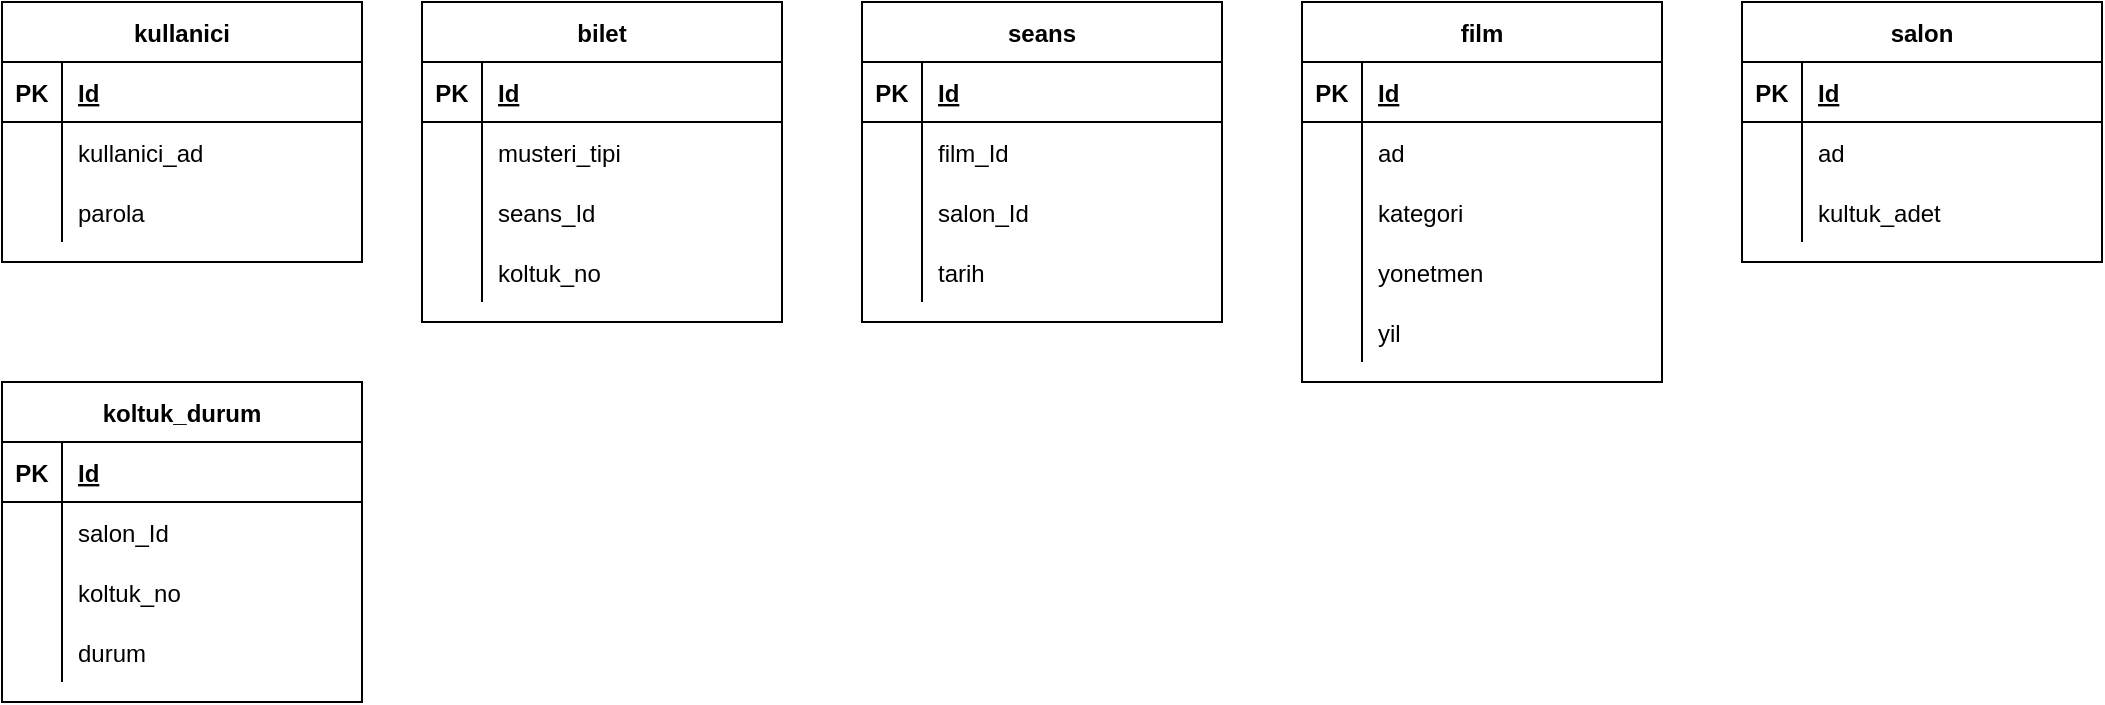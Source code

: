 <mxfile version="13.7.9" type="device"><diagram id="R2lEEEUBdFMjLlhIrx00" name="Page-1"><mxGraphModel dx="1422" dy="850" grid="1" gridSize="10" guides="1" tooltips="1" connect="1" arrows="1" fold="1" page="1" pageScale="1" pageWidth="1600" pageHeight="1200" math="0" shadow="0" extFonts="Permanent Marker^https://fonts.googleapis.com/css?family=Permanent+Marker"><root><mxCell id="0"/><mxCell id="1" parent="0"/><mxCell id="onEYbZGnoYRJZvVMmhJN-58" value="bilet" style="shape=table;startSize=30;container=1;collapsible=1;childLayout=tableLayout;fixedRows=1;rowLines=0;fontStyle=1;align=center;resizeLast=1;" parent="1" vertex="1"><mxGeometry x="380" y="250" width="180" height="160" as="geometry"/></mxCell><mxCell id="onEYbZGnoYRJZvVMmhJN-59" value="" style="shape=partialRectangle;collapsible=0;dropTarget=0;pointerEvents=0;fillColor=none;top=0;left=0;bottom=1;right=0;points=[[0,0.5],[1,0.5]];portConstraint=eastwest;" parent="onEYbZGnoYRJZvVMmhJN-58" vertex="1"><mxGeometry y="30" width="180" height="30" as="geometry"/></mxCell><mxCell id="onEYbZGnoYRJZvVMmhJN-60" value="PK" style="shape=partialRectangle;connectable=0;fillColor=none;top=0;left=0;bottom=0;right=0;fontStyle=1;overflow=hidden;" parent="onEYbZGnoYRJZvVMmhJN-59" vertex="1"><mxGeometry width="30" height="30" as="geometry"/></mxCell><mxCell id="onEYbZGnoYRJZvVMmhJN-61" value="Id" style="shape=partialRectangle;connectable=0;fillColor=none;top=0;left=0;bottom=0;right=0;align=left;spacingLeft=6;fontStyle=5;overflow=hidden;" parent="onEYbZGnoYRJZvVMmhJN-59" vertex="1"><mxGeometry x="30" width="150" height="30" as="geometry"/></mxCell><mxCell id="Y_MWF_SglJZVm8srUjSb-14" value="" style="shape=partialRectangle;collapsible=0;dropTarget=0;pointerEvents=0;fillColor=none;top=0;left=0;bottom=0;right=0;points=[[0,0.5],[1,0.5]];portConstraint=eastwest;" parent="onEYbZGnoYRJZvVMmhJN-58" vertex="1"><mxGeometry y="60" width="180" height="30" as="geometry"/></mxCell><mxCell id="Y_MWF_SglJZVm8srUjSb-15" value="" style="shape=partialRectangle;connectable=0;fillColor=none;top=0;left=0;bottom=0;right=0;editable=1;overflow=hidden;" parent="Y_MWF_SglJZVm8srUjSb-14" vertex="1"><mxGeometry width="30" height="30" as="geometry"/></mxCell><mxCell id="Y_MWF_SglJZVm8srUjSb-16" value="musteri_tipi" style="shape=partialRectangle;connectable=0;fillColor=none;top=0;left=0;bottom=0;right=0;align=left;spacingLeft=6;overflow=hidden;" parent="Y_MWF_SglJZVm8srUjSb-14" vertex="1"><mxGeometry x="30" width="150" height="30" as="geometry"/></mxCell><mxCell id="Y_MWF_SglJZVm8srUjSb-11" value="" style="shape=partialRectangle;collapsible=0;dropTarget=0;pointerEvents=0;fillColor=none;top=0;left=0;bottom=0;right=0;points=[[0,0.5],[1,0.5]];portConstraint=eastwest;" parent="onEYbZGnoYRJZvVMmhJN-58" vertex="1"><mxGeometry y="90" width="180" height="30" as="geometry"/></mxCell><mxCell id="Y_MWF_SglJZVm8srUjSb-12" value="" style="shape=partialRectangle;connectable=0;fillColor=none;top=0;left=0;bottom=0;right=0;editable=1;overflow=hidden;" parent="Y_MWF_SglJZVm8srUjSb-11" vertex="1"><mxGeometry width="30" height="30" as="geometry"/></mxCell><mxCell id="Y_MWF_SglJZVm8srUjSb-13" value="seans_Id" style="shape=partialRectangle;connectable=0;fillColor=none;top=0;left=0;bottom=0;right=0;align=left;spacingLeft=6;overflow=hidden;" parent="Y_MWF_SglJZVm8srUjSb-11" vertex="1"><mxGeometry x="30" width="150" height="30" as="geometry"/></mxCell><mxCell id="Y_MWF_SglJZVm8srUjSb-20" value="" style="shape=partialRectangle;collapsible=0;dropTarget=0;pointerEvents=0;fillColor=none;top=0;left=0;bottom=0;right=0;points=[[0,0.5],[1,0.5]];portConstraint=eastwest;" parent="onEYbZGnoYRJZvVMmhJN-58" vertex="1"><mxGeometry y="120" width="180" height="30" as="geometry"/></mxCell><mxCell id="Y_MWF_SglJZVm8srUjSb-21" value="" style="shape=partialRectangle;connectable=0;fillColor=none;top=0;left=0;bottom=0;right=0;editable=1;overflow=hidden;" parent="Y_MWF_SglJZVm8srUjSb-20" vertex="1"><mxGeometry width="30" height="30" as="geometry"/></mxCell><mxCell id="Y_MWF_SglJZVm8srUjSb-22" value="koltuk_no" style="shape=partialRectangle;connectable=0;fillColor=none;top=0;left=0;bottom=0;right=0;align=left;spacingLeft=6;overflow=hidden;" parent="Y_MWF_SglJZVm8srUjSb-20" vertex="1"><mxGeometry x="30" width="150" height="30" as="geometry"/></mxCell><mxCell id="onEYbZGnoYRJZvVMmhJN-44" value="seans" style="shape=table;startSize=30;container=1;collapsible=1;childLayout=tableLayout;fixedRows=1;rowLines=0;fontStyle=1;align=center;resizeLast=1;" parent="1" vertex="1"><mxGeometry x="600" y="250" width="180" height="160" as="geometry"/></mxCell><mxCell id="onEYbZGnoYRJZvVMmhJN-45" value="" style="shape=partialRectangle;collapsible=0;dropTarget=0;pointerEvents=0;fillColor=none;top=0;left=0;bottom=1;right=0;points=[[0,0.5],[1,0.5]];portConstraint=eastwest;" parent="onEYbZGnoYRJZvVMmhJN-44" vertex="1"><mxGeometry y="30" width="180" height="30" as="geometry"/></mxCell><mxCell id="onEYbZGnoYRJZvVMmhJN-46" value="PK" style="shape=partialRectangle;connectable=0;fillColor=none;top=0;left=0;bottom=0;right=0;fontStyle=1;overflow=hidden;" parent="onEYbZGnoYRJZvVMmhJN-45" vertex="1"><mxGeometry width="30" height="30" as="geometry"/></mxCell><mxCell id="onEYbZGnoYRJZvVMmhJN-47" value="Id" style="shape=partialRectangle;connectable=0;fillColor=none;top=0;left=0;bottom=0;right=0;align=left;spacingLeft=6;fontStyle=5;overflow=hidden;" parent="onEYbZGnoYRJZvVMmhJN-45" vertex="1"><mxGeometry x="30" width="150" height="30" as="geometry"/></mxCell><mxCell id="onEYbZGnoYRJZvVMmhJN-48" value="" style="shape=partialRectangle;collapsible=0;dropTarget=0;pointerEvents=0;fillColor=none;top=0;left=0;bottom=0;right=0;points=[[0,0.5],[1,0.5]];portConstraint=eastwest;" parent="onEYbZGnoYRJZvVMmhJN-44" vertex="1"><mxGeometry y="60" width="180" height="30" as="geometry"/></mxCell><mxCell id="onEYbZGnoYRJZvVMmhJN-49" value="" style="shape=partialRectangle;connectable=0;fillColor=none;top=0;left=0;bottom=0;right=0;editable=1;overflow=hidden;" parent="onEYbZGnoYRJZvVMmhJN-48" vertex="1"><mxGeometry width="30" height="30" as="geometry"/></mxCell><mxCell id="onEYbZGnoYRJZvVMmhJN-50" value="film_Id" style="shape=partialRectangle;connectable=0;fillColor=none;top=0;left=0;bottom=0;right=0;align=left;spacingLeft=6;overflow=hidden;" parent="onEYbZGnoYRJZvVMmhJN-48" vertex="1"><mxGeometry x="30" width="150" height="30" as="geometry"/></mxCell><mxCell id="Y_MWF_SglJZVm8srUjSb-38" value="" style="shape=partialRectangle;collapsible=0;dropTarget=0;pointerEvents=0;fillColor=none;top=0;left=0;bottom=0;right=0;points=[[0,0.5],[1,0.5]];portConstraint=eastwest;" parent="onEYbZGnoYRJZvVMmhJN-44" vertex="1"><mxGeometry y="90" width="180" height="30" as="geometry"/></mxCell><mxCell id="Y_MWF_SglJZVm8srUjSb-39" value="" style="shape=partialRectangle;connectable=0;fillColor=none;top=0;left=0;bottom=0;right=0;editable=1;overflow=hidden;" parent="Y_MWF_SglJZVm8srUjSb-38" vertex="1"><mxGeometry width="30" height="30" as="geometry"/></mxCell><mxCell id="Y_MWF_SglJZVm8srUjSb-40" value="salon_Id" style="shape=partialRectangle;connectable=0;fillColor=none;top=0;left=0;bottom=0;right=0;align=left;spacingLeft=6;overflow=hidden;" parent="Y_MWF_SglJZVm8srUjSb-38" vertex="1"><mxGeometry x="30" width="150" height="30" as="geometry"/></mxCell><mxCell id="Y_MWF_SglJZVm8srUjSb-41" value="" style="shape=partialRectangle;collapsible=0;dropTarget=0;pointerEvents=0;fillColor=none;top=0;left=0;bottom=0;right=0;points=[[0,0.5],[1,0.5]];portConstraint=eastwest;" parent="onEYbZGnoYRJZvVMmhJN-44" vertex="1"><mxGeometry y="120" width="180" height="30" as="geometry"/></mxCell><mxCell id="Y_MWF_SglJZVm8srUjSb-42" value="" style="shape=partialRectangle;connectable=0;fillColor=none;top=0;left=0;bottom=0;right=0;editable=1;overflow=hidden;" parent="Y_MWF_SglJZVm8srUjSb-41" vertex="1"><mxGeometry width="30" height="30" as="geometry"/></mxCell><mxCell id="Y_MWF_SglJZVm8srUjSb-43" value="tarih" style="shape=partialRectangle;connectable=0;fillColor=none;top=0;left=0;bottom=0;right=0;align=left;spacingLeft=6;overflow=hidden;" parent="Y_MWF_SglJZVm8srUjSb-41" vertex="1"><mxGeometry x="30" width="150" height="30" as="geometry"/></mxCell><mxCell id="onEYbZGnoYRJZvVMmhJN-14" value="film" style="shape=table;startSize=30;container=1;collapsible=1;childLayout=tableLayout;fixedRows=1;rowLines=0;fontStyle=1;align=center;resizeLast=1;" parent="1" vertex="1"><mxGeometry x="820" y="250" width="180" height="190" as="geometry"/></mxCell><mxCell id="onEYbZGnoYRJZvVMmhJN-15" value="" style="shape=partialRectangle;collapsible=0;dropTarget=0;pointerEvents=0;fillColor=none;top=0;left=0;bottom=1;right=0;points=[[0,0.5],[1,0.5]];portConstraint=eastwest;" parent="onEYbZGnoYRJZvVMmhJN-14" vertex="1"><mxGeometry y="30" width="180" height="30" as="geometry"/></mxCell><mxCell id="onEYbZGnoYRJZvVMmhJN-16" value="PK" style="shape=partialRectangle;connectable=0;fillColor=none;top=0;left=0;bottom=0;right=0;fontStyle=1;overflow=hidden;" parent="onEYbZGnoYRJZvVMmhJN-15" vertex="1"><mxGeometry width="30" height="30" as="geometry"/></mxCell><mxCell id="onEYbZGnoYRJZvVMmhJN-17" value="Id" style="shape=partialRectangle;connectable=0;fillColor=none;top=0;left=0;bottom=0;right=0;align=left;spacingLeft=6;fontStyle=5;overflow=hidden;" parent="onEYbZGnoYRJZvVMmhJN-15" vertex="1"><mxGeometry x="30" width="150" height="30" as="geometry"/></mxCell><mxCell id="onEYbZGnoYRJZvVMmhJN-18" value="" style="shape=partialRectangle;collapsible=0;dropTarget=0;pointerEvents=0;fillColor=none;top=0;left=0;bottom=0;right=0;points=[[0,0.5],[1,0.5]];portConstraint=eastwest;" parent="onEYbZGnoYRJZvVMmhJN-14" vertex="1"><mxGeometry y="60" width="180" height="30" as="geometry"/></mxCell><mxCell id="onEYbZGnoYRJZvVMmhJN-19" value="" style="shape=partialRectangle;connectable=0;fillColor=none;top=0;left=0;bottom=0;right=0;editable=1;overflow=hidden;" parent="onEYbZGnoYRJZvVMmhJN-18" vertex="1"><mxGeometry width="30" height="30" as="geometry"/></mxCell><mxCell id="onEYbZGnoYRJZvVMmhJN-20" value="ad" style="shape=partialRectangle;connectable=0;fillColor=none;top=0;left=0;bottom=0;right=0;align=left;spacingLeft=6;overflow=hidden;" parent="onEYbZGnoYRJZvVMmhJN-18" vertex="1"><mxGeometry x="30" width="150" height="30" as="geometry"/></mxCell><mxCell id="Y_MWF_SglJZVm8srUjSb-23" value="" style="shape=partialRectangle;collapsible=0;dropTarget=0;pointerEvents=0;fillColor=none;top=0;left=0;bottom=0;right=0;points=[[0,0.5],[1,0.5]];portConstraint=eastwest;" parent="onEYbZGnoYRJZvVMmhJN-14" vertex="1"><mxGeometry y="90" width="180" height="30" as="geometry"/></mxCell><mxCell id="Y_MWF_SglJZVm8srUjSb-24" value="" style="shape=partialRectangle;connectable=0;fillColor=none;top=0;left=0;bottom=0;right=0;editable=1;overflow=hidden;" parent="Y_MWF_SglJZVm8srUjSb-23" vertex="1"><mxGeometry width="30" height="30" as="geometry"/></mxCell><mxCell id="Y_MWF_SglJZVm8srUjSb-25" value="kategori" style="shape=partialRectangle;connectable=0;fillColor=none;top=0;left=0;bottom=0;right=0;align=left;spacingLeft=6;overflow=hidden;" parent="Y_MWF_SglJZVm8srUjSb-23" vertex="1"><mxGeometry x="30" width="150" height="30" as="geometry"/></mxCell><mxCell id="Y_MWF_SglJZVm8srUjSb-26" value="" style="shape=partialRectangle;collapsible=0;dropTarget=0;pointerEvents=0;fillColor=none;top=0;left=0;bottom=0;right=0;points=[[0,0.5],[1,0.5]];portConstraint=eastwest;" parent="onEYbZGnoYRJZvVMmhJN-14" vertex="1"><mxGeometry y="120" width="180" height="30" as="geometry"/></mxCell><mxCell id="Y_MWF_SglJZVm8srUjSb-27" value="" style="shape=partialRectangle;connectable=0;fillColor=none;top=0;left=0;bottom=0;right=0;editable=1;overflow=hidden;" parent="Y_MWF_SglJZVm8srUjSb-26" vertex="1"><mxGeometry width="30" height="30" as="geometry"/></mxCell><mxCell id="Y_MWF_SglJZVm8srUjSb-28" value="yonetmen" style="shape=partialRectangle;connectable=0;fillColor=none;top=0;left=0;bottom=0;right=0;align=left;spacingLeft=6;overflow=hidden;" parent="Y_MWF_SglJZVm8srUjSb-26" vertex="1"><mxGeometry x="30" width="150" height="30" as="geometry"/></mxCell><mxCell id="Y_MWF_SglJZVm8srUjSb-29" value="" style="shape=partialRectangle;collapsible=0;dropTarget=0;pointerEvents=0;fillColor=none;top=0;left=0;bottom=0;right=0;points=[[0,0.5],[1,0.5]];portConstraint=eastwest;" parent="onEYbZGnoYRJZvVMmhJN-14" vertex="1"><mxGeometry y="150" width="180" height="30" as="geometry"/></mxCell><mxCell id="Y_MWF_SglJZVm8srUjSb-30" value="" style="shape=partialRectangle;connectable=0;fillColor=none;top=0;left=0;bottom=0;right=0;editable=1;overflow=hidden;" parent="Y_MWF_SglJZVm8srUjSb-29" vertex="1"><mxGeometry width="30" height="30" as="geometry"/></mxCell><mxCell id="Y_MWF_SglJZVm8srUjSb-31" value="yil" style="shape=partialRectangle;connectable=0;fillColor=none;top=0;left=0;bottom=0;right=0;align=left;spacingLeft=6;overflow=hidden;" parent="Y_MWF_SglJZVm8srUjSb-29" vertex="1"><mxGeometry x="30" width="150" height="30" as="geometry"/></mxCell><mxCell id="onEYbZGnoYRJZvVMmhJN-34" value="salon" style="shape=table;startSize=30;container=1;collapsible=1;childLayout=tableLayout;fixedRows=1;rowLines=0;fontStyle=1;align=center;resizeLast=1;" parent="1" vertex="1"><mxGeometry x="1040" y="250" width="180" height="130" as="geometry"/></mxCell><mxCell id="onEYbZGnoYRJZvVMmhJN-35" value="" style="shape=partialRectangle;collapsible=0;dropTarget=0;pointerEvents=0;fillColor=none;top=0;left=0;bottom=1;right=0;points=[[0,0.5],[1,0.5]];portConstraint=eastwest;" parent="onEYbZGnoYRJZvVMmhJN-34" vertex="1"><mxGeometry y="30" width="180" height="30" as="geometry"/></mxCell><mxCell id="onEYbZGnoYRJZvVMmhJN-36" value="PK" style="shape=partialRectangle;connectable=0;fillColor=none;top=0;left=0;bottom=0;right=0;fontStyle=1;overflow=hidden;" parent="onEYbZGnoYRJZvVMmhJN-35" vertex="1"><mxGeometry width="30" height="30" as="geometry"/></mxCell><mxCell id="onEYbZGnoYRJZvVMmhJN-37" value="Id" style="shape=partialRectangle;connectable=0;fillColor=none;top=0;left=0;bottom=0;right=0;align=left;spacingLeft=6;fontStyle=5;overflow=hidden;" parent="onEYbZGnoYRJZvVMmhJN-35" vertex="1"><mxGeometry x="30" width="150" height="30" as="geometry"/></mxCell><mxCell id="onEYbZGnoYRJZvVMmhJN-38" value="" style="shape=partialRectangle;collapsible=0;dropTarget=0;pointerEvents=0;fillColor=none;top=0;left=0;bottom=0;right=0;points=[[0,0.5],[1,0.5]];portConstraint=eastwest;" parent="onEYbZGnoYRJZvVMmhJN-34" vertex="1"><mxGeometry y="60" width="180" height="30" as="geometry"/></mxCell><mxCell id="onEYbZGnoYRJZvVMmhJN-39" value="" style="shape=partialRectangle;connectable=0;fillColor=none;top=0;left=0;bottom=0;right=0;editable=1;overflow=hidden;" parent="onEYbZGnoYRJZvVMmhJN-38" vertex="1"><mxGeometry width="30" height="30" as="geometry"/></mxCell><mxCell id="onEYbZGnoYRJZvVMmhJN-40" value="ad" style="shape=partialRectangle;connectable=0;fillColor=none;top=0;left=0;bottom=0;right=0;align=left;spacingLeft=6;overflow=hidden;" parent="onEYbZGnoYRJZvVMmhJN-38" vertex="1"><mxGeometry x="30" width="150" height="30" as="geometry"/></mxCell><mxCell id="Y_MWF_SglJZVm8srUjSb-44" value="" style="shape=partialRectangle;collapsible=0;dropTarget=0;pointerEvents=0;fillColor=none;top=0;left=0;bottom=0;right=0;points=[[0,0.5],[1,0.5]];portConstraint=eastwest;" parent="onEYbZGnoYRJZvVMmhJN-34" vertex="1"><mxGeometry y="90" width="180" height="30" as="geometry"/></mxCell><mxCell id="Y_MWF_SglJZVm8srUjSb-45" value="" style="shape=partialRectangle;connectable=0;fillColor=none;top=0;left=0;bottom=0;right=0;editable=1;overflow=hidden;" parent="Y_MWF_SglJZVm8srUjSb-44" vertex="1"><mxGeometry width="30" height="30" as="geometry"/></mxCell><mxCell id="Y_MWF_SglJZVm8srUjSb-46" value="kultuk_adet" style="shape=partialRectangle;connectable=0;fillColor=none;top=0;left=0;bottom=0;right=0;align=left;spacingLeft=6;overflow=hidden;" parent="Y_MWF_SglJZVm8srUjSb-44" vertex="1"><mxGeometry x="30" width="150" height="30" as="geometry"/></mxCell><mxCell id="onEYbZGnoYRJZvVMmhJN-1" value="kullanici" style="shape=table;startSize=30;container=1;collapsible=1;childLayout=tableLayout;fixedRows=1;rowLines=0;fontStyle=1;align=center;resizeLast=1;" parent="1" vertex="1"><mxGeometry x="170" y="250" width="180" height="130" as="geometry"/></mxCell><mxCell id="onEYbZGnoYRJZvVMmhJN-2" value="" style="shape=partialRectangle;collapsible=0;dropTarget=0;pointerEvents=0;fillColor=none;top=0;left=0;bottom=1;right=0;points=[[0,0.5],[1,0.5]];portConstraint=eastwest;" parent="onEYbZGnoYRJZvVMmhJN-1" vertex="1"><mxGeometry y="30" width="180" height="30" as="geometry"/></mxCell><mxCell id="onEYbZGnoYRJZvVMmhJN-3" value="PK" style="shape=partialRectangle;connectable=0;fillColor=none;top=0;left=0;bottom=0;right=0;fontStyle=1;overflow=hidden;" parent="onEYbZGnoYRJZvVMmhJN-2" vertex="1"><mxGeometry width="30" height="30" as="geometry"/></mxCell><mxCell id="onEYbZGnoYRJZvVMmhJN-4" value="Id" style="shape=partialRectangle;connectable=0;fillColor=none;top=0;left=0;bottom=0;right=0;align=left;spacingLeft=6;fontStyle=5;overflow=hidden;" parent="onEYbZGnoYRJZvVMmhJN-2" vertex="1"><mxGeometry x="30" width="150" height="30" as="geometry"/></mxCell><mxCell id="onEYbZGnoYRJZvVMmhJN-5" value="" style="shape=partialRectangle;collapsible=0;dropTarget=0;pointerEvents=0;fillColor=none;top=0;left=0;bottom=0;right=0;points=[[0,0.5],[1,0.5]];portConstraint=eastwest;" parent="onEYbZGnoYRJZvVMmhJN-1" vertex="1"><mxGeometry y="60" width="180" height="30" as="geometry"/></mxCell><mxCell id="onEYbZGnoYRJZvVMmhJN-6" value="" style="shape=partialRectangle;connectable=0;fillColor=none;top=0;left=0;bottom=0;right=0;editable=1;overflow=hidden;" parent="onEYbZGnoYRJZvVMmhJN-5" vertex="1"><mxGeometry width="30" height="30" as="geometry"/></mxCell><mxCell id="onEYbZGnoYRJZvVMmhJN-7" value="kullanici_ad" style="shape=partialRectangle;connectable=0;fillColor=none;top=0;left=0;bottom=0;right=0;align=left;spacingLeft=6;overflow=hidden;" parent="onEYbZGnoYRJZvVMmhJN-5" vertex="1"><mxGeometry x="30" width="150" height="30" as="geometry"/></mxCell><mxCell id="onEYbZGnoYRJZvVMmhJN-8" value="" style="shape=partialRectangle;collapsible=0;dropTarget=0;pointerEvents=0;fillColor=none;top=0;left=0;bottom=0;right=0;points=[[0,0.5],[1,0.5]];portConstraint=eastwest;" parent="onEYbZGnoYRJZvVMmhJN-1" vertex="1"><mxGeometry y="90" width="180" height="30" as="geometry"/></mxCell><mxCell id="onEYbZGnoYRJZvVMmhJN-9" value="" style="shape=partialRectangle;connectable=0;fillColor=none;top=0;left=0;bottom=0;right=0;editable=1;overflow=hidden;" parent="onEYbZGnoYRJZvVMmhJN-8" vertex="1"><mxGeometry width="30" height="30" as="geometry"/></mxCell><mxCell id="onEYbZGnoYRJZvVMmhJN-10" value="parola" style="shape=partialRectangle;connectable=0;fillColor=none;top=0;left=0;bottom=0;right=0;align=left;spacingLeft=6;overflow=hidden;" parent="onEYbZGnoYRJZvVMmhJN-8" vertex="1"><mxGeometry x="30" width="150" height="30" as="geometry"/></mxCell><mxCell id="YIMDIwdcYs88UTGHPVZi-1" value="koltuk_durum" style="shape=table;startSize=30;container=1;collapsible=1;childLayout=tableLayout;fixedRows=1;rowLines=0;fontStyle=1;align=center;resizeLast=1;" vertex="1" parent="1"><mxGeometry x="170" y="440" width="180" height="160" as="geometry"/></mxCell><mxCell id="YIMDIwdcYs88UTGHPVZi-2" value="" style="shape=partialRectangle;collapsible=0;dropTarget=0;pointerEvents=0;fillColor=none;top=0;left=0;bottom=1;right=0;points=[[0,0.5],[1,0.5]];portConstraint=eastwest;" vertex="1" parent="YIMDIwdcYs88UTGHPVZi-1"><mxGeometry y="30" width="180" height="30" as="geometry"/></mxCell><mxCell id="YIMDIwdcYs88UTGHPVZi-3" value="PK" style="shape=partialRectangle;connectable=0;fillColor=none;top=0;left=0;bottom=0;right=0;fontStyle=1;overflow=hidden;" vertex="1" parent="YIMDIwdcYs88UTGHPVZi-2"><mxGeometry width="30" height="30" as="geometry"/></mxCell><mxCell id="YIMDIwdcYs88UTGHPVZi-4" value="Id" style="shape=partialRectangle;connectable=0;fillColor=none;top=0;left=0;bottom=0;right=0;align=left;spacingLeft=6;fontStyle=5;overflow=hidden;" vertex="1" parent="YIMDIwdcYs88UTGHPVZi-2"><mxGeometry x="30" width="150" height="30" as="geometry"/></mxCell><mxCell id="YIMDIwdcYs88UTGHPVZi-5" value="" style="shape=partialRectangle;collapsible=0;dropTarget=0;pointerEvents=0;fillColor=none;top=0;left=0;bottom=0;right=0;points=[[0,0.5],[1,0.5]];portConstraint=eastwest;" vertex="1" parent="YIMDIwdcYs88UTGHPVZi-1"><mxGeometry y="60" width="180" height="30" as="geometry"/></mxCell><mxCell id="YIMDIwdcYs88UTGHPVZi-6" value="" style="shape=partialRectangle;connectable=0;fillColor=none;top=0;left=0;bottom=0;right=0;editable=1;overflow=hidden;" vertex="1" parent="YIMDIwdcYs88UTGHPVZi-5"><mxGeometry width="30" height="30" as="geometry"/></mxCell><mxCell id="YIMDIwdcYs88UTGHPVZi-7" value="salon_Id" style="shape=partialRectangle;connectable=0;fillColor=none;top=0;left=0;bottom=0;right=0;align=left;spacingLeft=6;overflow=hidden;" vertex="1" parent="YIMDIwdcYs88UTGHPVZi-5"><mxGeometry x="30" width="150" height="30" as="geometry"/></mxCell><mxCell id="YIMDIwdcYs88UTGHPVZi-8" value="" style="shape=partialRectangle;collapsible=0;dropTarget=0;pointerEvents=0;fillColor=none;top=0;left=0;bottom=0;right=0;points=[[0,0.5],[1,0.5]];portConstraint=eastwest;" vertex="1" parent="YIMDIwdcYs88UTGHPVZi-1"><mxGeometry y="90" width="180" height="30" as="geometry"/></mxCell><mxCell id="YIMDIwdcYs88UTGHPVZi-9" value="" style="shape=partialRectangle;connectable=0;fillColor=none;top=0;left=0;bottom=0;right=0;editable=1;overflow=hidden;" vertex="1" parent="YIMDIwdcYs88UTGHPVZi-8"><mxGeometry width="30" height="30" as="geometry"/></mxCell><mxCell id="YIMDIwdcYs88UTGHPVZi-10" value="koltuk_no" style="shape=partialRectangle;connectable=0;fillColor=none;top=0;left=0;bottom=0;right=0;align=left;spacingLeft=6;overflow=hidden;" vertex="1" parent="YIMDIwdcYs88UTGHPVZi-8"><mxGeometry x="30" width="150" height="30" as="geometry"/></mxCell><mxCell id="YIMDIwdcYs88UTGHPVZi-11" value="" style="shape=partialRectangle;collapsible=0;dropTarget=0;pointerEvents=0;fillColor=none;top=0;left=0;bottom=0;right=0;points=[[0,0.5],[1,0.5]];portConstraint=eastwest;" vertex="1" parent="YIMDIwdcYs88UTGHPVZi-1"><mxGeometry y="120" width="180" height="30" as="geometry"/></mxCell><mxCell id="YIMDIwdcYs88UTGHPVZi-12" value="" style="shape=partialRectangle;connectable=0;fillColor=none;top=0;left=0;bottom=0;right=0;editable=1;overflow=hidden;" vertex="1" parent="YIMDIwdcYs88UTGHPVZi-11"><mxGeometry width="30" height="30" as="geometry"/></mxCell><mxCell id="YIMDIwdcYs88UTGHPVZi-13" value="durum" style="shape=partialRectangle;connectable=0;fillColor=none;top=0;left=0;bottom=0;right=0;align=left;spacingLeft=6;overflow=hidden;" vertex="1" parent="YIMDIwdcYs88UTGHPVZi-11"><mxGeometry x="30" width="150" height="30" as="geometry"/></mxCell></root></mxGraphModel></diagram></mxfile>